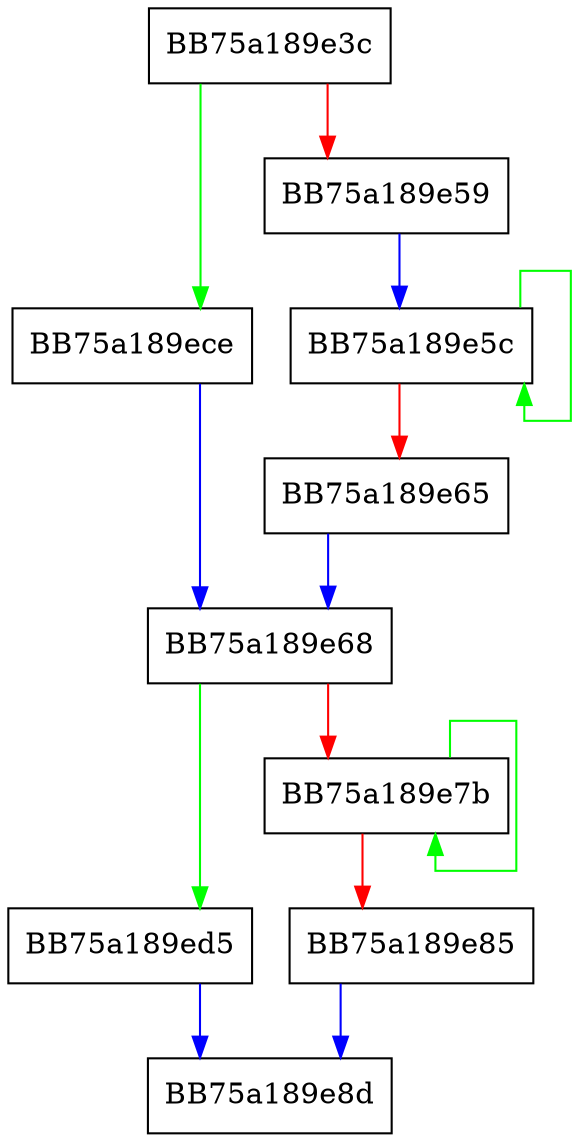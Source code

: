digraph WPP_SF_Ss {
  node [shape="box"];
  graph [splines=ortho];
  BB75a189e3c -> BB75a189ece [color="green"];
  BB75a189e3c -> BB75a189e59 [color="red"];
  BB75a189e59 -> BB75a189e5c [color="blue"];
  BB75a189e5c -> BB75a189e5c [color="green"];
  BB75a189e5c -> BB75a189e65 [color="red"];
  BB75a189e65 -> BB75a189e68 [color="blue"];
  BB75a189e68 -> BB75a189ed5 [color="green"];
  BB75a189e68 -> BB75a189e7b [color="red"];
  BB75a189e7b -> BB75a189e7b [color="green"];
  BB75a189e7b -> BB75a189e85 [color="red"];
  BB75a189e85 -> BB75a189e8d [color="blue"];
  BB75a189ece -> BB75a189e68 [color="blue"];
  BB75a189ed5 -> BB75a189e8d [color="blue"];
}